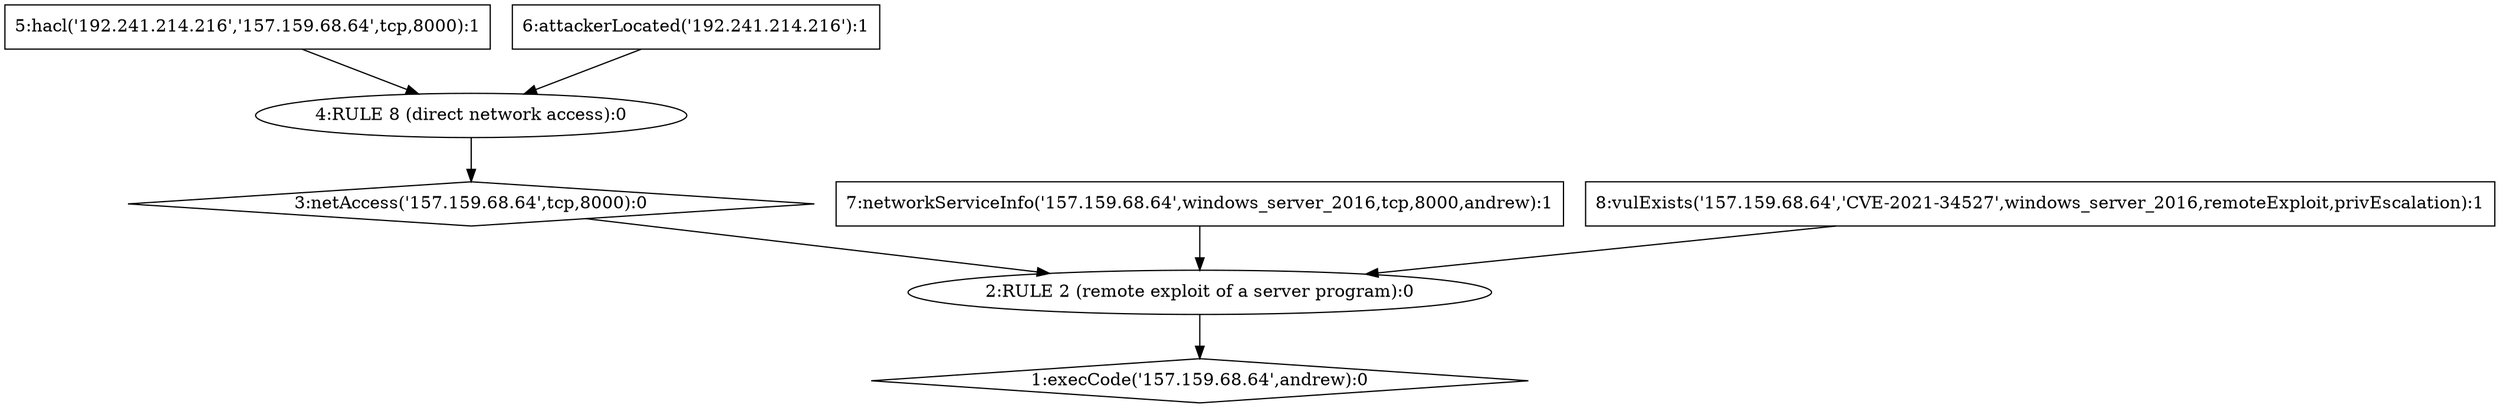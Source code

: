 digraph G {
	1 [label="1:execCode('157.159.68.64',andrew):0",shape=diamond];
	2 [label="2:RULE 2 (remote exploit of a server program):0",shape=ellipse];
	3 [label="3:netAccess('157.159.68.64',tcp,8000):0",shape=diamond];
	4 [label="4:RULE 8 (direct network access):0",shape=ellipse];
	5 [label="5:hacl('192.241.214.216','157.159.68.64',tcp,8000):1",shape=box];
	6 [label="6:attackerLocated('192.241.214.216'):1",shape=box];
	7 [label="7:networkServiceInfo('157.159.68.64',windows_server_2016,tcp,8000,andrew):1",shape=box];
	8 [label="8:vulExists('157.159.68.64','CVE-2021-34527',windows_server_2016,remoteExploit,privEscalation):1",shape=box];
	5 -> 	4;
	6 -> 	4;
	4 -> 	3;
	3 -> 	2;
	7 -> 	2;
	8 -> 	2;
	2 -> 	1;
}
